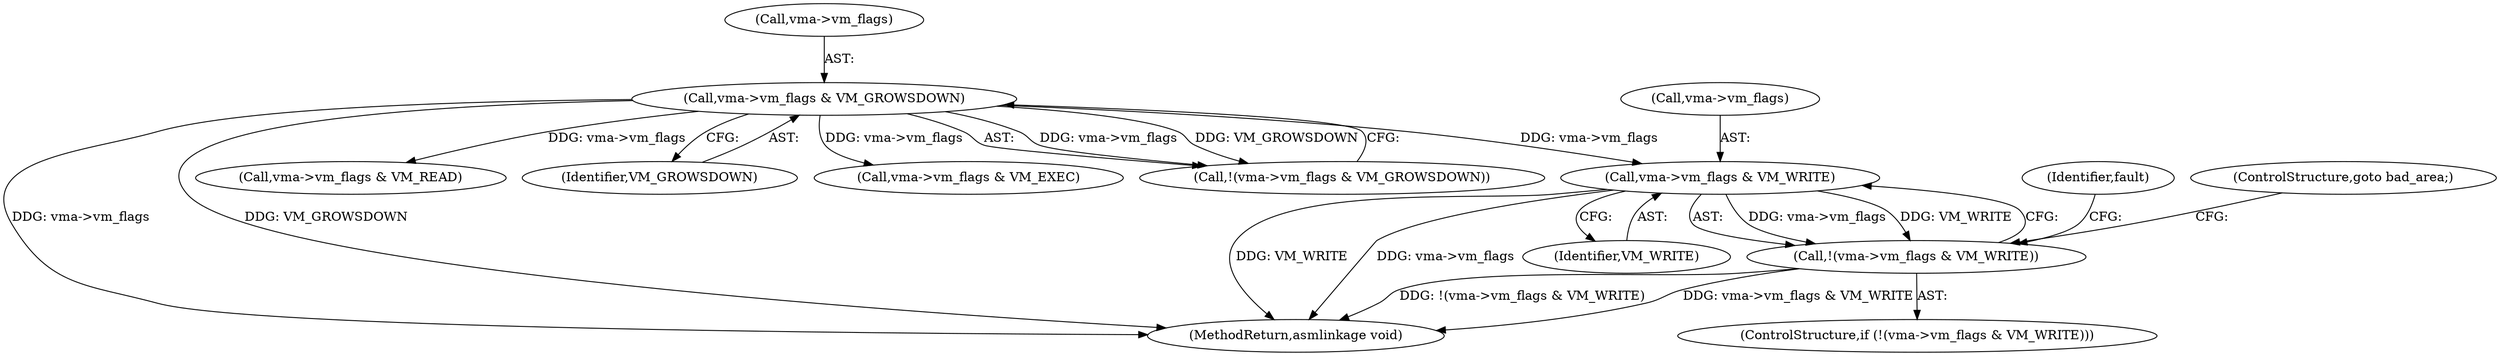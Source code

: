 digraph "0_linux_a8b0ca17b80e92faab46ee7179ba9e99ccb61233_30@pointer" {
"1000249" [label="(Call,vma->vm_flags & VM_WRITE)"];
"1000187" [label="(Call,vma->vm_flags & VM_GROWSDOWN)"];
"1000248" [label="(Call,!(vma->vm_flags & VM_WRITE))"];
"1000507" [label="(MethodReturn,asmlinkage void)"];
"1000259" [label="(Call,vma->vm_flags & VM_READ)"];
"1000266" [label="(Identifier,fault)"];
"1000247" [label="(ControlStructure,if (!(vma->vm_flags & VM_WRITE)))"];
"1000253" [label="(Identifier,VM_WRITE)"];
"1000249" [label="(Call,vma->vm_flags & VM_WRITE)"];
"1000191" [label="(Identifier,VM_GROWSDOWN)"];
"1000236" [label="(Call,vma->vm_flags & VM_EXEC)"];
"1000187" [label="(Call,vma->vm_flags & VM_GROWSDOWN)"];
"1000188" [label="(Call,vma->vm_flags)"];
"1000186" [label="(Call,!(vma->vm_flags & VM_GROWSDOWN))"];
"1000250" [label="(Call,vma->vm_flags)"];
"1000254" [label="(ControlStructure,goto bad_area;)"];
"1000248" [label="(Call,!(vma->vm_flags & VM_WRITE))"];
"1000249" -> "1000248"  [label="AST: "];
"1000249" -> "1000253"  [label="CFG: "];
"1000250" -> "1000249"  [label="AST: "];
"1000253" -> "1000249"  [label="AST: "];
"1000248" -> "1000249"  [label="CFG: "];
"1000249" -> "1000507"  [label="DDG: VM_WRITE"];
"1000249" -> "1000507"  [label="DDG: vma->vm_flags"];
"1000249" -> "1000248"  [label="DDG: vma->vm_flags"];
"1000249" -> "1000248"  [label="DDG: VM_WRITE"];
"1000187" -> "1000249"  [label="DDG: vma->vm_flags"];
"1000187" -> "1000186"  [label="AST: "];
"1000187" -> "1000191"  [label="CFG: "];
"1000188" -> "1000187"  [label="AST: "];
"1000191" -> "1000187"  [label="AST: "];
"1000186" -> "1000187"  [label="CFG: "];
"1000187" -> "1000507"  [label="DDG: vma->vm_flags"];
"1000187" -> "1000507"  [label="DDG: VM_GROWSDOWN"];
"1000187" -> "1000186"  [label="DDG: vma->vm_flags"];
"1000187" -> "1000186"  [label="DDG: VM_GROWSDOWN"];
"1000187" -> "1000236"  [label="DDG: vma->vm_flags"];
"1000187" -> "1000259"  [label="DDG: vma->vm_flags"];
"1000248" -> "1000247"  [label="AST: "];
"1000254" -> "1000248"  [label="CFG: "];
"1000266" -> "1000248"  [label="CFG: "];
"1000248" -> "1000507"  [label="DDG: !(vma->vm_flags & VM_WRITE)"];
"1000248" -> "1000507"  [label="DDG: vma->vm_flags & VM_WRITE"];
}
